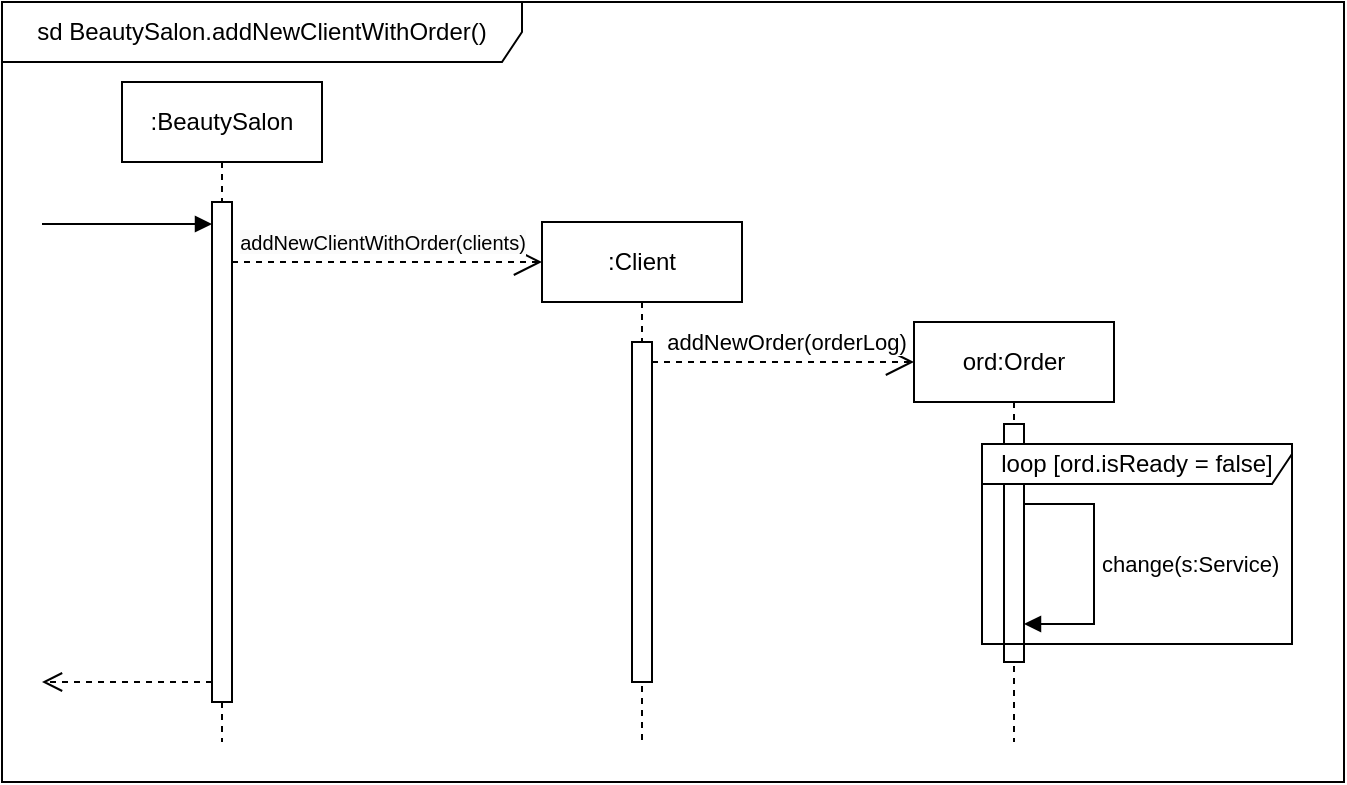 <mxfile version="22.0.7" type="github">
  <diagram name="Страница — 1" id="T8kGE10amlnnFg_iXfAe">
    <mxGraphModel dx="746" dy="504" grid="1" gridSize="10" guides="1" tooltips="1" connect="1" arrows="1" fold="1" page="1" pageScale="1" pageWidth="827" pageHeight="1169" math="0" shadow="0">
      <root>
        <mxCell id="0" />
        <mxCell id="1" parent="0" />
        <mxCell id="DDndBa3pNJd_T9fPR2jt-14" value="sd BeautySalon.&lt;span style=&quot;border-color: var(--border-color); text-align: left;&quot;&gt;addNewClientWithOrder&lt;/span&gt;()" style="shape=umlFrame;whiteSpace=wrap;html=1;pointerEvents=0;width=260;height=30;" vertex="1" parent="1">
          <mxGeometry x="119" y="190" width="671" height="390" as="geometry" />
        </mxCell>
        <mxCell id="DDndBa3pNJd_T9fPR2jt-15" value=":BeautySalon" style="shape=umlLifeline;perimeter=lifelinePerimeter;whiteSpace=wrap;html=1;container=1;dropTarget=0;collapsible=0;recursiveResize=0;outlineConnect=0;portConstraint=eastwest;newEdgeStyle={&quot;curved&quot;:0,&quot;rounded&quot;:0};" vertex="1" parent="1">
          <mxGeometry x="179" y="230" width="100" height="330" as="geometry" />
        </mxCell>
        <mxCell id="DDndBa3pNJd_T9fPR2jt-18" value="" style="html=1;points=[[0,0,0,0,5],[0,1,0,0,-5],[1,0,0,0,5],[1,1,0,0,-5]];perimeter=orthogonalPerimeter;outlineConnect=0;targetShapes=umlLifeline;portConstraint=eastwest;newEdgeStyle={&quot;curved&quot;:0,&quot;rounded&quot;:0};" vertex="1" parent="DDndBa3pNJd_T9fPR2jt-15">
          <mxGeometry x="45" y="60" width="10" height="250" as="geometry" />
        </mxCell>
        <mxCell id="DDndBa3pNJd_T9fPR2jt-17" value="ord:Order" style="shape=umlLifeline;perimeter=lifelinePerimeter;whiteSpace=wrap;html=1;container=1;dropTarget=0;collapsible=0;recursiveResize=0;outlineConnect=0;portConstraint=eastwest;newEdgeStyle={&quot;curved&quot;:0,&quot;rounded&quot;:0};" vertex="1" parent="1">
          <mxGeometry x="575" y="350" width="100" height="210" as="geometry" />
        </mxCell>
        <mxCell id="DDndBa3pNJd_T9fPR2jt-30" value="" style="html=1;points=[[0,0,0,0,5],[0,1,0,0,-5],[1,0,0,0,5],[1,1,0,0,-5]];perimeter=orthogonalPerimeter;outlineConnect=0;targetShapes=umlLifeline;portConstraint=eastwest;newEdgeStyle={&quot;curved&quot;:0,&quot;rounded&quot;:0};" vertex="1" parent="DDndBa3pNJd_T9fPR2jt-17">
          <mxGeometry x="45" y="51" width="10" height="119" as="geometry" />
        </mxCell>
        <mxCell id="DDndBa3pNJd_T9fPR2jt-35" value="change(s:Service)" style="html=1;align=left;spacingLeft=2;endArrow=block;rounded=0;edgeStyle=orthogonalEdgeStyle;curved=0;rounded=0;" edge="1" parent="DDndBa3pNJd_T9fPR2jt-17">
          <mxGeometry relative="1" as="geometry">
            <mxPoint x="55" y="91" as="sourcePoint" />
            <Array as="points">
              <mxPoint x="90" y="91" />
              <mxPoint x="90" y="151" />
            </Array>
            <mxPoint x="55" y="151" as="targetPoint" />
            <mxPoint as="offset" />
          </mxGeometry>
        </mxCell>
        <mxCell id="DDndBa3pNJd_T9fPR2jt-26" value=":Client" style="shape=umlLifeline;perimeter=lifelinePerimeter;whiteSpace=wrap;html=1;container=1;dropTarget=0;collapsible=0;recursiveResize=0;outlineConnect=0;portConstraint=eastwest;newEdgeStyle={&quot;curved&quot;:0,&quot;rounded&quot;:0};" vertex="1" parent="1">
          <mxGeometry x="389" y="300" width="100" height="260" as="geometry" />
        </mxCell>
        <mxCell id="DDndBa3pNJd_T9fPR2jt-27" value="" style="html=1;points=[[0,0,0,0,5],[0,1,0,0,-5],[1,0,0,0,5],[1,1,0,0,-5]];perimeter=orthogonalPerimeter;outlineConnect=0;targetShapes=umlLifeline;portConstraint=eastwest;newEdgeStyle={&quot;curved&quot;:0,&quot;rounded&quot;:0};" vertex="1" parent="DDndBa3pNJd_T9fPR2jt-26">
          <mxGeometry x="45" y="60" width="10" height="170" as="geometry" />
        </mxCell>
        <mxCell id="DDndBa3pNJd_T9fPR2jt-36" value="loop [ord.isReady = false]" style="shape=umlFrame;whiteSpace=wrap;html=1;pointerEvents=0;width=160;height=20;" vertex="1" parent="1">
          <mxGeometry x="609" y="411" width="155" height="100" as="geometry" />
        </mxCell>
        <mxCell id="DDndBa3pNJd_T9fPR2jt-41" value="addNewOrder(orderLog)" style="endArrow=open;endSize=12;dashed=1;html=1;rounded=0;" edge="1" parent="1" source="DDndBa3pNJd_T9fPR2jt-27">
          <mxGeometry x="0.016" y="10" width="160" relative="1" as="geometry">
            <mxPoint x="477" y="370" as="sourcePoint" />
            <mxPoint x="575" y="370" as="targetPoint" />
            <mxPoint as="offset" />
          </mxGeometry>
        </mxCell>
        <mxCell id="DDndBa3pNJd_T9fPR2jt-44" value="&lt;span style=&quot;border-color: var(--border-color); text-align: left; background-color: rgb(251, 251, 251);&quot;&gt;&lt;font style=&quot;font-size: 10px;&quot;&gt;addNewClientWithOrder(clients)&lt;/font&gt;&lt;/span&gt;" style="endArrow=open;endSize=12;dashed=1;html=1;rounded=0;" edge="1" parent="1" source="DDndBa3pNJd_T9fPR2jt-18">
          <mxGeometry x="-0.032" y="10" width="160" relative="1" as="geometry">
            <mxPoint x="264" y="320" as="sourcePoint" />
            <mxPoint x="389" y="320" as="targetPoint" />
            <mxPoint as="offset" />
          </mxGeometry>
        </mxCell>
        <mxCell id="DDndBa3pNJd_T9fPR2jt-53" value="" style="endArrow=block;endFill=1;html=1;edgeStyle=orthogonalEdgeStyle;align=left;verticalAlign=top;rounded=0;" edge="1" parent="1" target="DDndBa3pNJd_T9fPR2jt-18">
          <mxGeometry x="-1" relative="1" as="geometry">
            <mxPoint x="139" y="301" as="sourcePoint" />
            <mxPoint x="219" y="300" as="targetPoint" />
            <Array as="points">
              <mxPoint x="149" y="301" />
              <mxPoint x="149" y="301" />
            </Array>
          </mxGeometry>
        </mxCell>
        <mxCell id="DDndBa3pNJd_T9fPR2jt-56" value="" style="html=1;verticalAlign=bottom;endArrow=open;dashed=1;endSize=8;curved=0;rounded=0;" edge="1" parent="1">
          <mxGeometry relative="1" as="geometry">
            <mxPoint x="224" y="530" as="sourcePoint" />
            <mxPoint x="139" y="530" as="targetPoint" />
            <Array as="points">
              <mxPoint x="179" y="530" />
            </Array>
          </mxGeometry>
        </mxCell>
      </root>
    </mxGraphModel>
  </diagram>
</mxfile>
